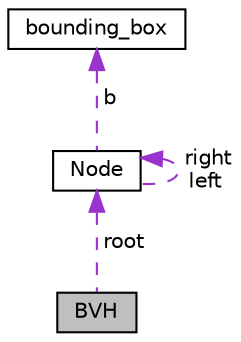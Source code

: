 digraph "BVH"
{
  edge [fontname="Helvetica",fontsize="10",labelfontname="Helvetica",labelfontsize="10"];
  node [fontname="Helvetica",fontsize="10",shape=record];
  Node1 [label="BVH",height=0.2,width=0.4,color="black", fillcolor="grey75", style="filled", fontcolor="black"];
  Node2 -> Node1 [dir="back",color="darkorchid3",fontsize="10",style="dashed",label=" root" ,fontname="Helvetica"];
  Node2 [label="Node",height=0.2,width=0.4,color="black", fillcolor="white", style="filled",URL="$structNode.html"];
  Node2 -> Node2 [dir="back",color="darkorchid3",fontsize="10",style="dashed",label=" right\nleft" ,fontname="Helvetica"];
  Node3 -> Node2 [dir="back",color="darkorchid3",fontsize="10",style="dashed",label=" b" ,fontname="Helvetica"];
  Node3 [label="bounding_box",height=0.2,width=0.4,color="black", fillcolor="white", style="filled",URL="$classbounding__box.html",tooltip="individual members of the bounding-volume-hierarchy "];
}
